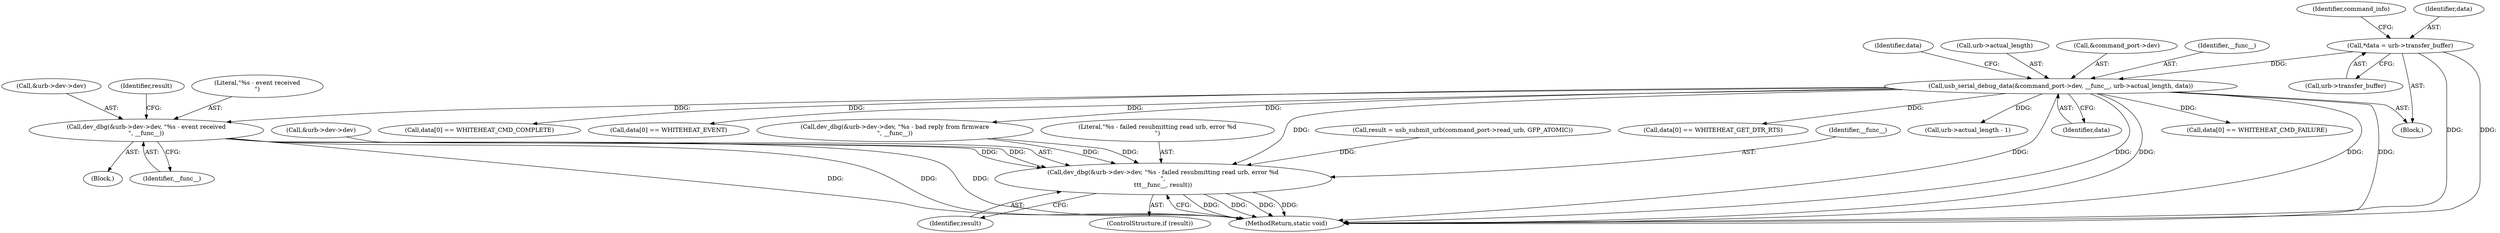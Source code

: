 digraph "0_linux_6817ae225cd650fb1c3295d769298c38b1eba818@pointer" {
"1000225" [label="(Call,dev_dbg(&urb->dev->dev, \"%s - event received\n\", __func__))"];
"1000172" [label="(Call,usb_serial_debug_data(&command_port->dev, __func__, urb->actual_length, data))"];
"1000119" [label="(Call,*data = urb->transfer_buffer)"];
"1000284" [label="(Call,dev_dbg(&urb->dev->dev, \"%s - failed resubmitting read urb, error %d\n\",\n\t\t\t__func__, result))"];
"1000285" [label="(Call,&urb->dev->dev)"];
"1000224" [label="(Block,)"];
"1000284" [label="(Call,dev_dbg(&urb->dev->dev, \"%s - failed resubmitting read urb, error %d\n\",\n\t\t\t__func__, result))"];
"1000201" [label="(Call,data[0] == WHITEHEAT_CMD_FAILURE)"];
"1000185" [label="(Identifier,data)"];
"1000181" [label="(Identifier,data)"];
"1000126" [label="(Identifier,command_info)"];
"1000178" [label="(Call,urb->actual_length)"];
"1000232" [label="(Literal,\"%s - event received\n\")"];
"1000225" [label="(Call,dev_dbg(&urb->dev->dev, \"%s - event received\n\", __func__))"];
"1000233" [label="(Identifier,__func__)"];
"1000282" [label="(ControlStructure,if (result))"];
"1000183" [label="(Call,data[0] == WHITEHEAT_CMD_COMPLETE)"];
"1000120" [label="(Identifier,data)"];
"1000119" [label="(Call,*data = urb->transfer_buffer)"];
"1000219" [label="(Call,data[0] == WHITEHEAT_EVENT)"];
"1000291" [label="(Literal,\"%s - failed resubmitting read urb, error %d\n\")"];
"1000275" [label="(Call,result = usb_submit_urb(command_port->read_urb, GFP_ATOMIC))"];
"1000172" [label="(Call,usb_serial_debug_data(&command_port->dev, __func__, urb->actual_length, data))"];
"1000226" [label="(Call,&urb->dev->dev)"];
"1000293" [label="(Identifier,result)"];
"1000292" [label="(Identifier,__func__)"];
"1000266" [label="(Call,dev_dbg(&urb->dev->dev, \"%s - bad reply from firmware\n\", __func__))"];
"1000173" [label="(Call,&command_port->dev)"];
"1000104" [label="(Block,)"];
"1000236" [label="(Call,data[0] == WHITEHEAT_GET_DTR_RTS)"];
"1000177" [label="(Identifier,__func__)"];
"1000294" [label="(MethodReturn,static void)"];
"1000121" [label="(Call,urb->transfer_buffer)"];
"1000250" [label="(Call,urb->actual_length - 1)"];
"1000276" [label="(Identifier,result)"];
"1000225" -> "1000224"  [label="AST: "];
"1000225" -> "1000233"  [label="CFG: "];
"1000226" -> "1000225"  [label="AST: "];
"1000232" -> "1000225"  [label="AST: "];
"1000233" -> "1000225"  [label="AST: "];
"1000276" -> "1000225"  [label="CFG: "];
"1000225" -> "1000294"  [label="DDG: "];
"1000225" -> "1000294"  [label="DDG: "];
"1000225" -> "1000294"  [label="DDG: "];
"1000172" -> "1000225"  [label="DDG: "];
"1000225" -> "1000284"  [label="DDG: "];
"1000225" -> "1000284"  [label="DDG: "];
"1000172" -> "1000104"  [label="AST: "];
"1000172" -> "1000181"  [label="CFG: "];
"1000173" -> "1000172"  [label="AST: "];
"1000177" -> "1000172"  [label="AST: "];
"1000178" -> "1000172"  [label="AST: "];
"1000181" -> "1000172"  [label="AST: "];
"1000185" -> "1000172"  [label="CFG: "];
"1000172" -> "1000294"  [label="DDG: "];
"1000172" -> "1000294"  [label="DDG: "];
"1000172" -> "1000294"  [label="DDG: "];
"1000172" -> "1000294"  [label="DDG: "];
"1000172" -> "1000294"  [label="DDG: "];
"1000119" -> "1000172"  [label="DDG: "];
"1000172" -> "1000183"  [label="DDG: "];
"1000172" -> "1000201"  [label="DDG: "];
"1000172" -> "1000219"  [label="DDG: "];
"1000172" -> "1000236"  [label="DDG: "];
"1000172" -> "1000250"  [label="DDG: "];
"1000172" -> "1000266"  [label="DDG: "];
"1000172" -> "1000284"  [label="DDG: "];
"1000119" -> "1000104"  [label="AST: "];
"1000119" -> "1000121"  [label="CFG: "];
"1000120" -> "1000119"  [label="AST: "];
"1000121" -> "1000119"  [label="AST: "];
"1000126" -> "1000119"  [label="CFG: "];
"1000119" -> "1000294"  [label="DDG: "];
"1000119" -> "1000294"  [label="DDG: "];
"1000284" -> "1000282"  [label="AST: "];
"1000284" -> "1000293"  [label="CFG: "];
"1000285" -> "1000284"  [label="AST: "];
"1000291" -> "1000284"  [label="AST: "];
"1000292" -> "1000284"  [label="AST: "];
"1000293" -> "1000284"  [label="AST: "];
"1000294" -> "1000284"  [label="CFG: "];
"1000284" -> "1000294"  [label="DDG: "];
"1000284" -> "1000294"  [label="DDG: "];
"1000284" -> "1000294"  [label="DDG: "];
"1000284" -> "1000294"  [label="DDG: "];
"1000266" -> "1000284"  [label="DDG: "];
"1000266" -> "1000284"  [label="DDG: "];
"1000275" -> "1000284"  [label="DDG: "];
}
